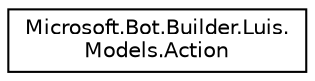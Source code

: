 digraph "Graphical Class Hierarchy"
{
  edge [fontname="Helvetica",fontsize="10",labelfontname="Helvetica",labelfontsize="10"];
  node [fontname="Helvetica",fontsize="10",shape=record];
  rankdir="LR";
  Node1 [label="Microsoft.Bot.Builder.Luis.\lModels.Action",height=0.2,width=0.4,color="black", fillcolor="white", style="filled",URL="$dc/d34/class_microsoft_1_1_bot_1_1_builder_1_1_luis_1_1_models_1_1_action.html"];
}

